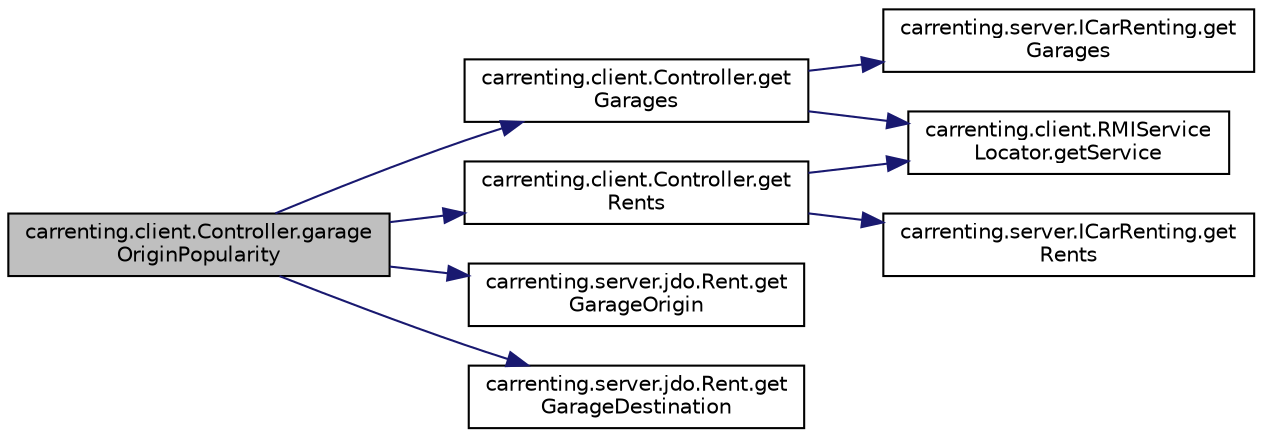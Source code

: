 digraph "carrenting.client.Controller.garageOriginPopularity"
{
 // LATEX_PDF_SIZE
  edge [fontname="Helvetica",fontsize="10",labelfontname="Helvetica",labelfontsize="10"];
  node [fontname="Helvetica",fontsize="10",shape=record];
  rankdir="LR";
  Node44 [label="carrenting.client.Controller.garage\lOriginPopularity",height=0.2,width=0.4,color="black", fillcolor="grey75", style="filled", fontcolor="black",tooltip=" "];
  Node44 -> Node45 [color="midnightblue",fontsize="10",style="solid",fontname="Helvetica"];
  Node45 [label="carrenting.client.Controller.get\lGarages",height=0.2,width=0.4,color="black", fillcolor="white", style="filled",URL="$classcarrenting_1_1client_1_1_controller.html#a38355c55fd14b445cbc7e420a5c36fa7",tooltip=" "];
  Node45 -> Node46 [color="midnightblue",fontsize="10",style="solid",fontname="Helvetica"];
  Node46 [label="carrenting.client.RMIService\lLocator.getService",height=0.2,width=0.4,color="black", fillcolor="white", style="filled",URL="$classcarrenting_1_1client_1_1_r_m_i_service_locator.html#a0ac0c6fa2786c97632c927749a53237c",tooltip=" "];
  Node45 -> Node47 [color="midnightblue",fontsize="10",style="solid",fontname="Helvetica"];
  Node47 [label="carrenting.server.ICarRenting.get\lGarages",height=0.2,width=0.4,color="black", fillcolor="white", style="filled",URL="$interfacecarrenting_1_1server_1_1_i_car_renting.html#a3192598ccc120a739ca168df03c23681",tooltip=" "];
  Node44 -> Node48 [color="midnightblue",fontsize="10",style="solid",fontname="Helvetica"];
  Node48 [label="carrenting.client.Controller.get\lRents",height=0.2,width=0.4,color="black", fillcolor="white", style="filled",URL="$classcarrenting_1_1client_1_1_controller.html#a4ba12c757900989ed2755f9924410a4b",tooltip=" "];
  Node48 -> Node46 [color="midnightblue",fontsize="10",style="solid",fontname="Helvetica"];
  Node48 -> Node49 [color="midnightblue",fontsize="10",style="solid",fontname="Helvetica"];
  Node49 [label="carrenting.server.ICarRenting.get\lRents",height=0.2,width=0.4,color="black", fillcolor="white", style="filled",URL="$interfacecarrenting_1_1server_1_1_i_car_renting.html#a314ae8f7230cca5469932eb3034d5c49",tooltip=" "];
  Node44 -> Node50 [color="midnightblue",fontsize="10",style="solid",fontname="Helvetica"];
  Node50 [label="carrenting.server.jdo.Rent.get\lGarageOrigin",height=0.2,width=0.4,color="black", fillcolor="white", style="filled",URL="$classcarrenting_1_1server_1_1jdo_1_1_rent.html#a2ec000cdd1156e64c50277541ad95f6a",tooltip=" "];
  Node44 -> Node51 [color="midnightblue",fontsize="10",style="solid",fontname="Helvetica"];
  Node51 [label="carrenting.server.jdo.Rent.get\lGarageDestination",height=0.2,width=0.4,color="black", fillcolor="white", style="filled",URL="$classcarrenting_1_1server_1_1jdo_1_1_rent.html#a977c1c0516e78d672da939d76b3a28c9",tooltip=" "];
}
